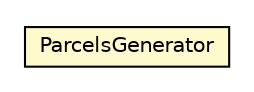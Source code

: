 #!/usr/local/bin/dot
#
# Class diagram 
# Generated by UMLGraph version 5.1 (http://www.umlgraph.org/)
#

digraph G {
	edge [fontname="Helvetica",fontsize=10,labelfontname="Helvetica",labelfontsize=10];
	node [fontname="Helvetica",fontsize=10,shape=plaintext];
	nodesep=0.25;
	ranksep=0.5;
	// org.androidtransfuse.gen.ParcelsGenerator
	c104001 [label=<<table title="org.androidtransfuse.gen.ParcelsGenerator" border="0" cellborder="1" cellspacing="0" cellpadding="2" port="p" bgcolor="lemonChiffon" href="./ParcelsGenerator.html">
		<tr><td><table border="0" cellspacing="0" cellpadding="1">
<tr><td align="center" balign="center"> ParcelsGenerator </td></tr>
		</table></td></tr>
		</table>>, fontname="Helvetica", fontcolor="black", fontsize=10.0];
}

